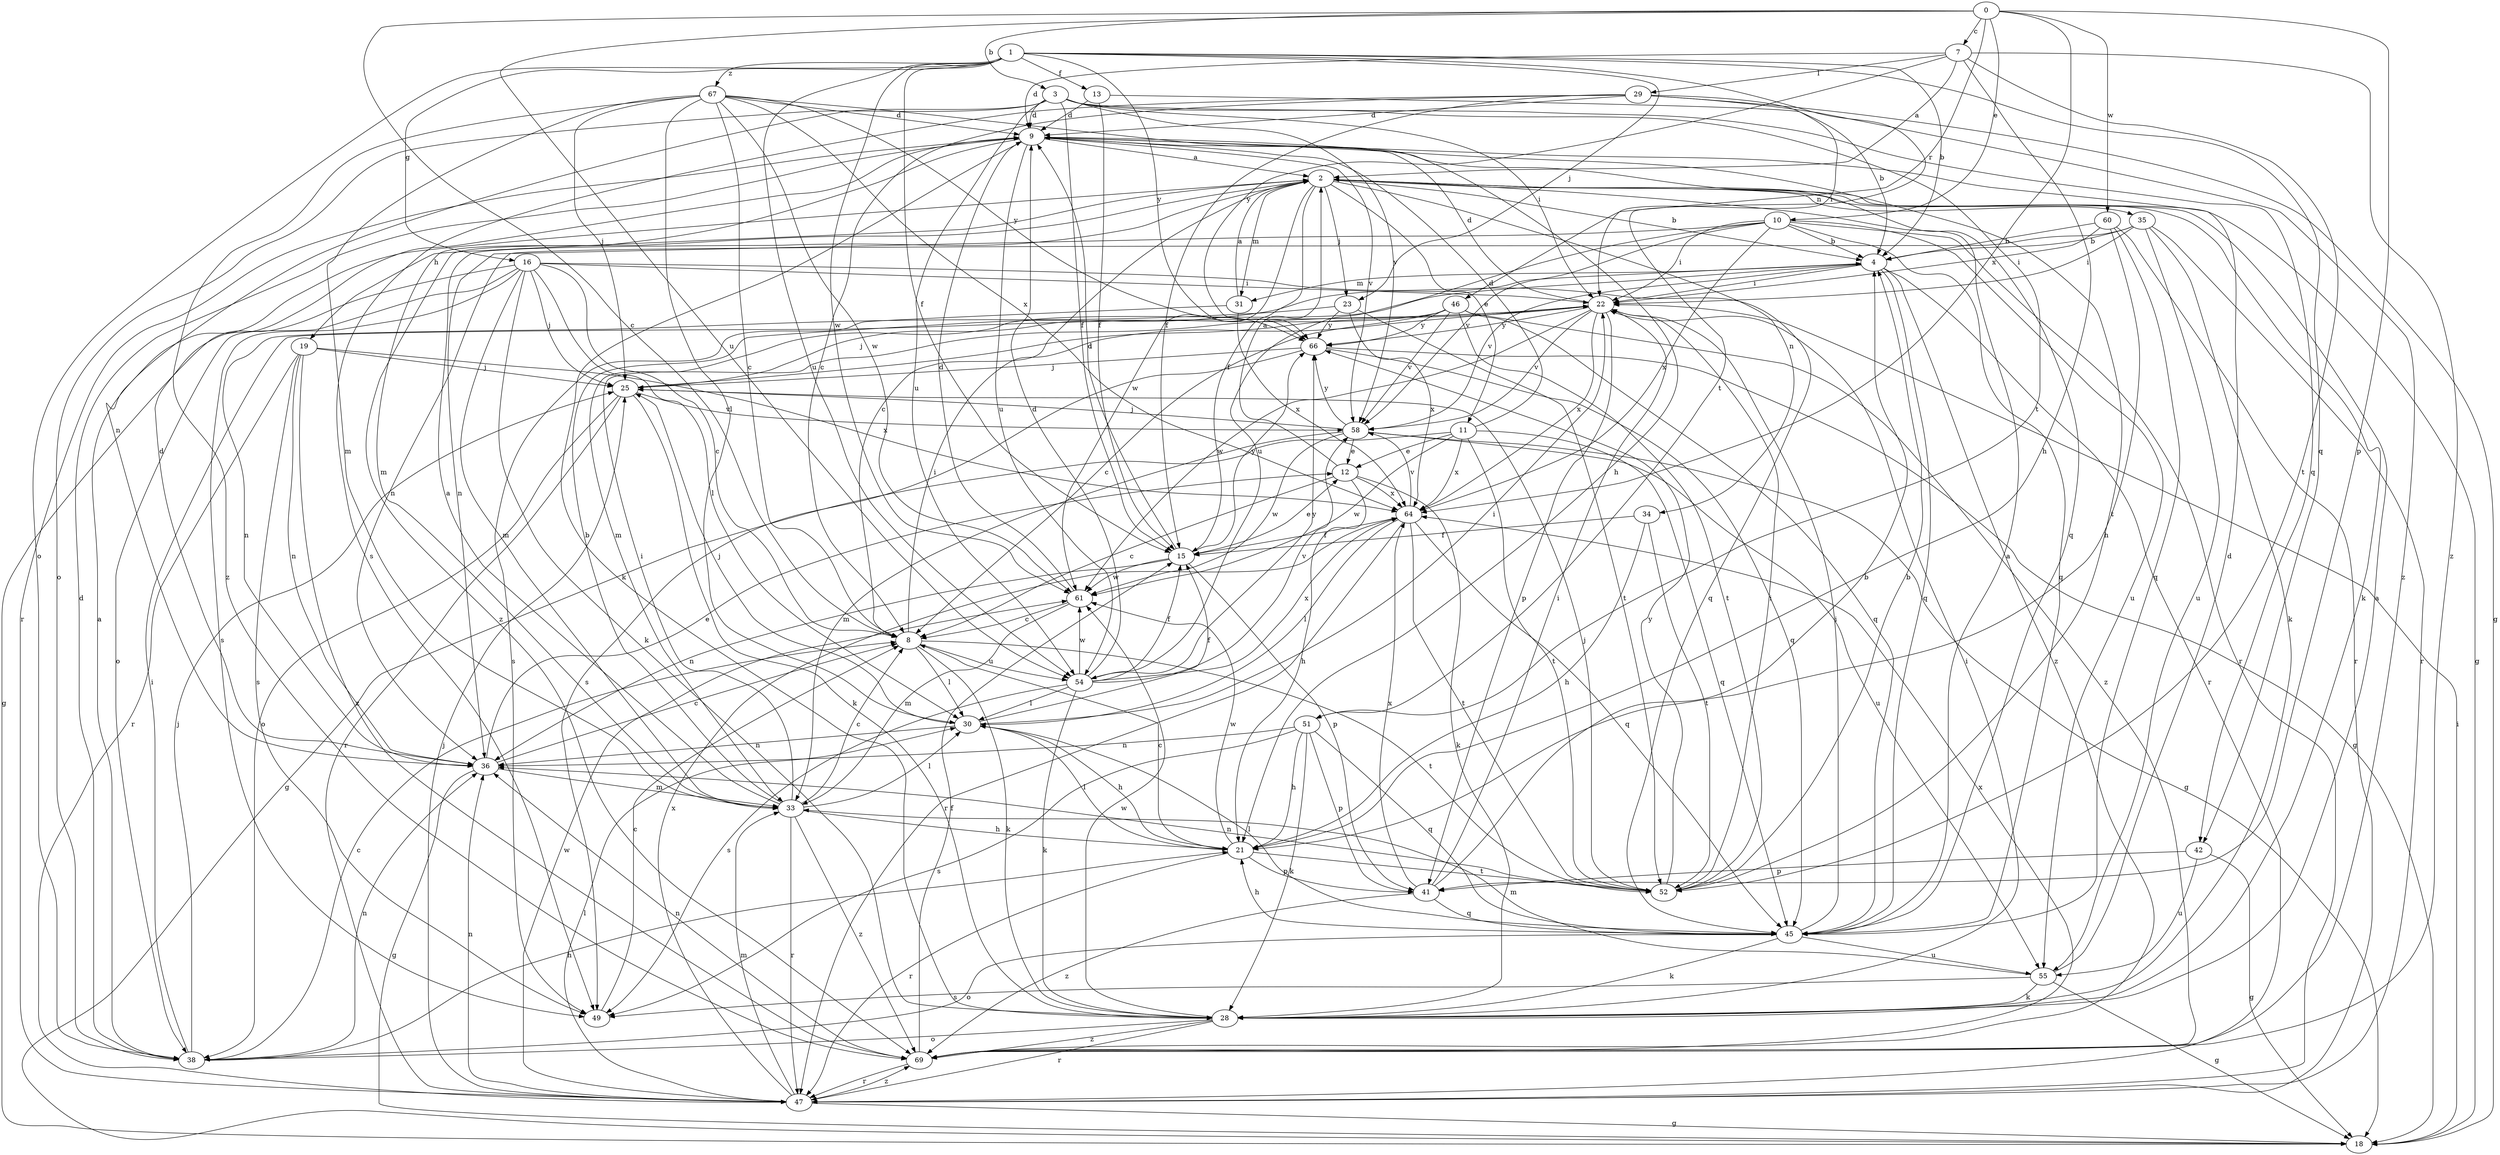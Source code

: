 strict digraph  {
0;
1;
2;
3;
4;
7;
8;
9;
10;
11;
12;
13;
15;
16;
18;
19;
21;
22;
23;
25;
28;
29;
30;
31;
33;
34;
35;
36;
38;
41;
42;
45;
46;
47;
49;
51;
52;
54;
55;
58;
60;
61;
64;
66;
67;
69;
0 -> 3  [label=b];
0 -> 7  [label=c];
0 -> 8  [label=c];
0 -> 10  [label=e];
0 -> 41  [label=p];
0 -> 46  [label=r];
0 -> 54  [label=u];
0 -> 60  [label=w];
0 -> 64  [label=x];
1 -> 4  [label=b];
1 -> 13  [label=f];
1 -> 15  [label=f];
1 -> 16  [label=g];
1 -> 23  [label=j];
1 -> 38  [label=o];
1 -> 42  [label=q];
1 -> 51  [label=t];
1 -> 54  [label=u];
1 -> 61  [label=w];
1 -> 66  [label=y];
1 -> 67  [label=z];
2 -> 4  [label=b];
2 -> 8  [label=c];
2 -> 11  [label=e];
2 -> 15  [label=f];
2 -> 18  [label=g];
2 -> 19  [label=h];
2 -> 23  [label=j];
2 -> 28  [label=k];
2 -> 31  [label=m];
2 -> 34  [label=n];
2 -> 35  [label=n];
2 -> 61  [label=w];
2 -> 69  [label=z];
3 -> 9  [label=d];
3 -> 15  [label=f];
3 -> 22  [label=i];
3 -> 36  [label=n];
3 -> 38  [label=o];
3 -> 42  [label=q];
3 -> 51  [label=t];
3 -> 54  [label=u];
3 -> 58  [label=v];
4 -> 22  [label=i];
4 -> 31  [label=m];
4 -> 33  [label=m];
4 -> 45  [label=q];
4 -> 47  [label=r];
4 -> 58  [label=v];
4 -> 69  [label=z];
7 -> 2  [label=a];
7 -> 9  [label=d];
7 -> 21  [label=h];
7 -> 29  [label=l];
7 -> 52  [label=t];
7 -> 66  [label=y];
7 -> 69  [label=z];
8 -> 22  [label=i];
8 -> 28  [label=k];
8 -> 30  [label=l];
8 -> 52  [label=t];
8 -> 54  [label=u];
9 -> 2  [label=a];
9 -> 28  [label=k];
9 -> 33  [label=m];
9 -> 45  [label=q];
9 -> 47  [label=r];
9 -> 52  [label=t];
9 -> 54  [label=u];
9 -> 58  [label=v];
10 -> 4  [label=b];
10 -> 22  [label=i];
10 -> 36  [label=n];
10 -> 45  [label=q];
10 -> 47  [label=r];
10 -> 54  [label=u];
10 -> 55  [label=u];
10 -> 58  [label=v];
10 -> 64  [label=x];
11 -> 9  [label=d];
11 -> 12  [label=e];
11 -> 18  [label=g];
11 -> 45  [label=q];
11 -> 52  [label=t];
11 -> 61  [label=w];
11 -> 64  [label=x];
12 -> 2  [label=a];
12 -> 8  [label=c];
12 -> 21  [label=h];
12 -> 28  [label=k];
12 -> 64  [label=x];
13 -> 4  [label=b];
13 -> 9  [label=d];
13 -> 15  [label=f];
15 -> 9  [label=d];
15 -> 12  [label=e];
15 -> 36  [label=n];
15 -> 41  [label=p];
15 -> 61  [label=w];
15 -> 66  [label=y];
16 -> 8  [label=c];
16 -> 18  [label=g];
16 -> 22  [label=i];
16 -> 25  [label=j];
16 -> 28  [label=k];
16 -> 30  [label=l];
16 -> 33  [label=m];
16 -> 38  [label=o];
16 -> 45  [label=q];
16 -> 49  [label=s];
18 -> 22  [label=i];
19 -> 25  [label=j];
19 -> 36  [label=n];
19 -> 47  [label=r];
19 -> 49  [label=s];
19 -> 64  [label=x];
19 -> 69  [label=z];
21 -> 8  [label=c];
21 -> 30  [label=l];
21 -> 41  [label=p];
21 -> 47  [label=r];
21 -> 52  [label=t];
21 -> 61  [label=w];
22 -> 9  [label=d];
22 -> 41  [label=p];
22 -> 58  [label=v];
22 -> 61  [label=w];
22 -> 64  [label=x];
22 -> 66  [label=y];
23 -> 36  [label=n];
23 -> 52  [label=t];
23 -> 64  [label=x];
23 -> 66  [label=y];
25 -> 22  [label=i];
25 -> 28  [label=k];
25 -> 38  [label=o];
25 -> 47  [label=r];
25 -> 58  [label=v];
28 -> 2  [label=a];
28 -> 22  [label=i];
28 -> 38  [label=o];
28 -> 47  [label=r];
28 -> 61  [label=w];
28 -> 69  [label=z];
29 -> 8  [label=c];
29 -> 9  [label=d];
29 -> 15  [label=f];
29 -> 18  [label=g];
29 -> 22  [label=i];
29 -> 49  [label=s];
29 -> 69  [label=z];
30 -> 15  [label=f];
30 -> 21  [label=h];
30 -> 22  [label=i];
30 -> 25  [label=j];
30 -> 36  [label=n];
31 -> 2  [label=a];
31 -> 49  [label=s];
31 -> 64  [label=x];
33 -> 2  [label=a];
33 -> 4  [label=b];
33 -> 8  [label=c];
33 -> 21  [label=h];
33 -> 22  [label=i];
33 -> 30  [label=l];
33 -> 47  [label=r];
33 -> 69  [label=z];
34 -> 15  [label=f];
34 -> 21  [label=h];
34 -> 52  [label=t];
35 -> 4  [label=b];
35 -> 22  [label=i];
35 -> 28  [label=k];
35 -> 36  [label=n];
35 -> 47  [label=r];
35 -> 55  [label=u];
36 -> 8  [label=c];
36 -> 9  [label=d];
36 -> 12  [label=e];
36 -> 18  [label=g];
36 -> 33  [label=m];
38 -> 2  [label=a];
38 -> 8  [label=c];
38 -> 9  [label=d];
38 -> 21  [label=h];
38 -> 22  [label=i];
38 -> 25  [label=j];
38 -> 36  [label=n];
41 -> 4  [label=b];
41 -> 22  [label=i];
41 -> 45  [label=q];
41 -> 64  [label=x];
41 -> 69  [label=z];
42 -> 18  [label=g];
42 -> 41  [label=p];
42 -> 55  [label=u];
45 -> 2  [label=a];
45 -> 21  [label=h];
45 -> 22  [label=i];
45 -> 28  [label=k];
45 -> 30  [label=l];
45 -> 38  [label=o];
45 -> 55  [label=u];
46 -> 8  [label=c];
46 -> 25  [label=j];
46 -> 45  [label=q];
46 -> 52  [label=t];
46 -> 58  [label=v];
46 -> 66  [label=y];
46 -> 69  [label=z];
47 -> 18  [label=g];
47 -> 25  [label=j];
47 -> 30  [label=l];
47 -> 33  [label=m];
47 -> 36  [label=n];
47 -> 61  [label=w];
47 -> 64  [label=x];
47 -> 69  [label=z];
49 -> 8  [label=c];
51 -> 21  [label=h];
51 -> 28  [label=k];
51 -> 36  [label=n];
51 -> 41  [label=p];
51 -> 45  [label=q];
51 -> 49  [label=s];
52 -> 4  [label=b];
52 -> 22  [label=i];
52 -> 25  [label=j];
52 -> 36  [label=n];
52 -> 66  [label=y];
54 -> 9  [label=d];
54 -> 15  [label=f];
54 -> 28  [label=k];
54 -> 30  [label=l];
54 -> 49  [label=s];
54 -> 58  [label=v];
54 -> 61  [label=w];
54 -> 64  [label=x];
54 -> 66  [label=y];
55 -> 9  [label=d];
55 -> 18  [label=g];
55 -> 28  [label=k];
55 -> 33  [label=m];
55 -> 49  [label=s];
58 -> 12  [label=e];
58 -> 18  [label=g];
58 -> 25  [label=j];
58 -> 33  [label=m];
58 -> 55  [label=u];
58 -> 61  [label=w];
58 -> 66  [label=y];
60 -> 4  [label=b];
60 -> 21  [label=h];
60 -> 22  [label=i];
60 -> 45  [label=q];
60 -> 47  [label=r];
61 -> 8  [label=c];
61 -> 9  [label=d];
61 -> 33  [label=m];
64 -> 15  [label=f];
64 -> 30  [label=l];
64 -> 45  [label=q];
64 -> 47  [label=r];
64 -> 52  [label=t];
64 -> 58  [label=v];
66 -> 18  [label=g];
66 -> 25  [label=j];
66 -> 45  [label=q];
66 -> 49  [label=s];
67 -> 8  [label=c];
67 -> 9  [label=d];
67 -> 21  [label=h];
67 -> 25  [label=j];
67 -> 30  [label=l];
67 -> 33  [label=m];
67 -> 61  [label=w];
67 -> 64  [label=x];
67 -> 66  [label=y];
67 -> 69  [label=z];
69 -> 15  [label=f];
69 -> 36  [label=n];
69 -> 47  [label=r];
69 -> 64  [label=x];
}
